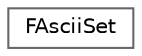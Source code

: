 digraph "Graphical Class Hierarchy"
{
 // INTERACTIVE_SVG=YES
 // LATEX_PDF_SIZE
  bgcolor="transparent";
  edge [fontname=Helvetica,fontsize=10,labelfontname=Helvetica,labelfontsize=10];
  node [fontname=Helvetica,fontsize=10,shape=box,height=0.2,width=0.4];
  rankdir="LR";
  Node0 [id="Node000000",label="FAsciiSet",height=0.2,width=0.4,color="grey40", fillcolor="white", style="filled",URL="$d4/d0e/classFAsciiSet.html",tooltip="ASCII character bitset useful for fast and readable parsing."];
}
